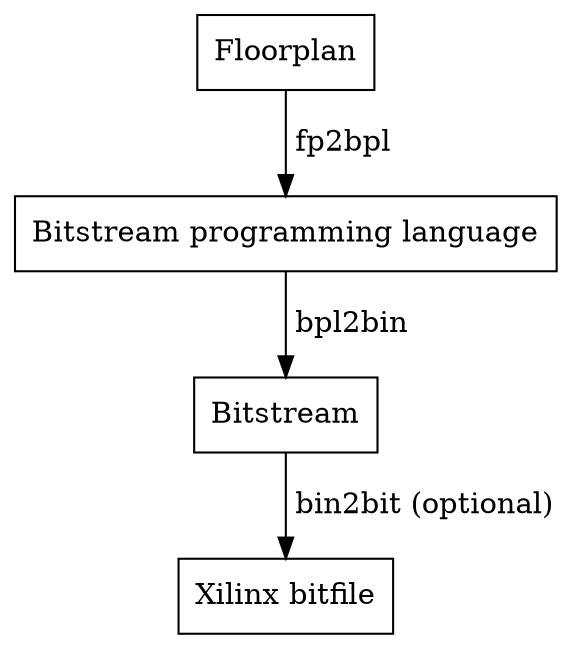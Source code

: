 digraph
{
	node[shape=box];
	pad=0.1;
	
	Floorplan
		-> "Bitstream programming language"
		[label=" fp2bpl"];
	"Bitstream programming language"
		-> Bitstream
		[label=" bpl2bin"];
	Bitstream
		-> "Xilinx bitfile"
		[label=" bin2bit (optional)"];
}
